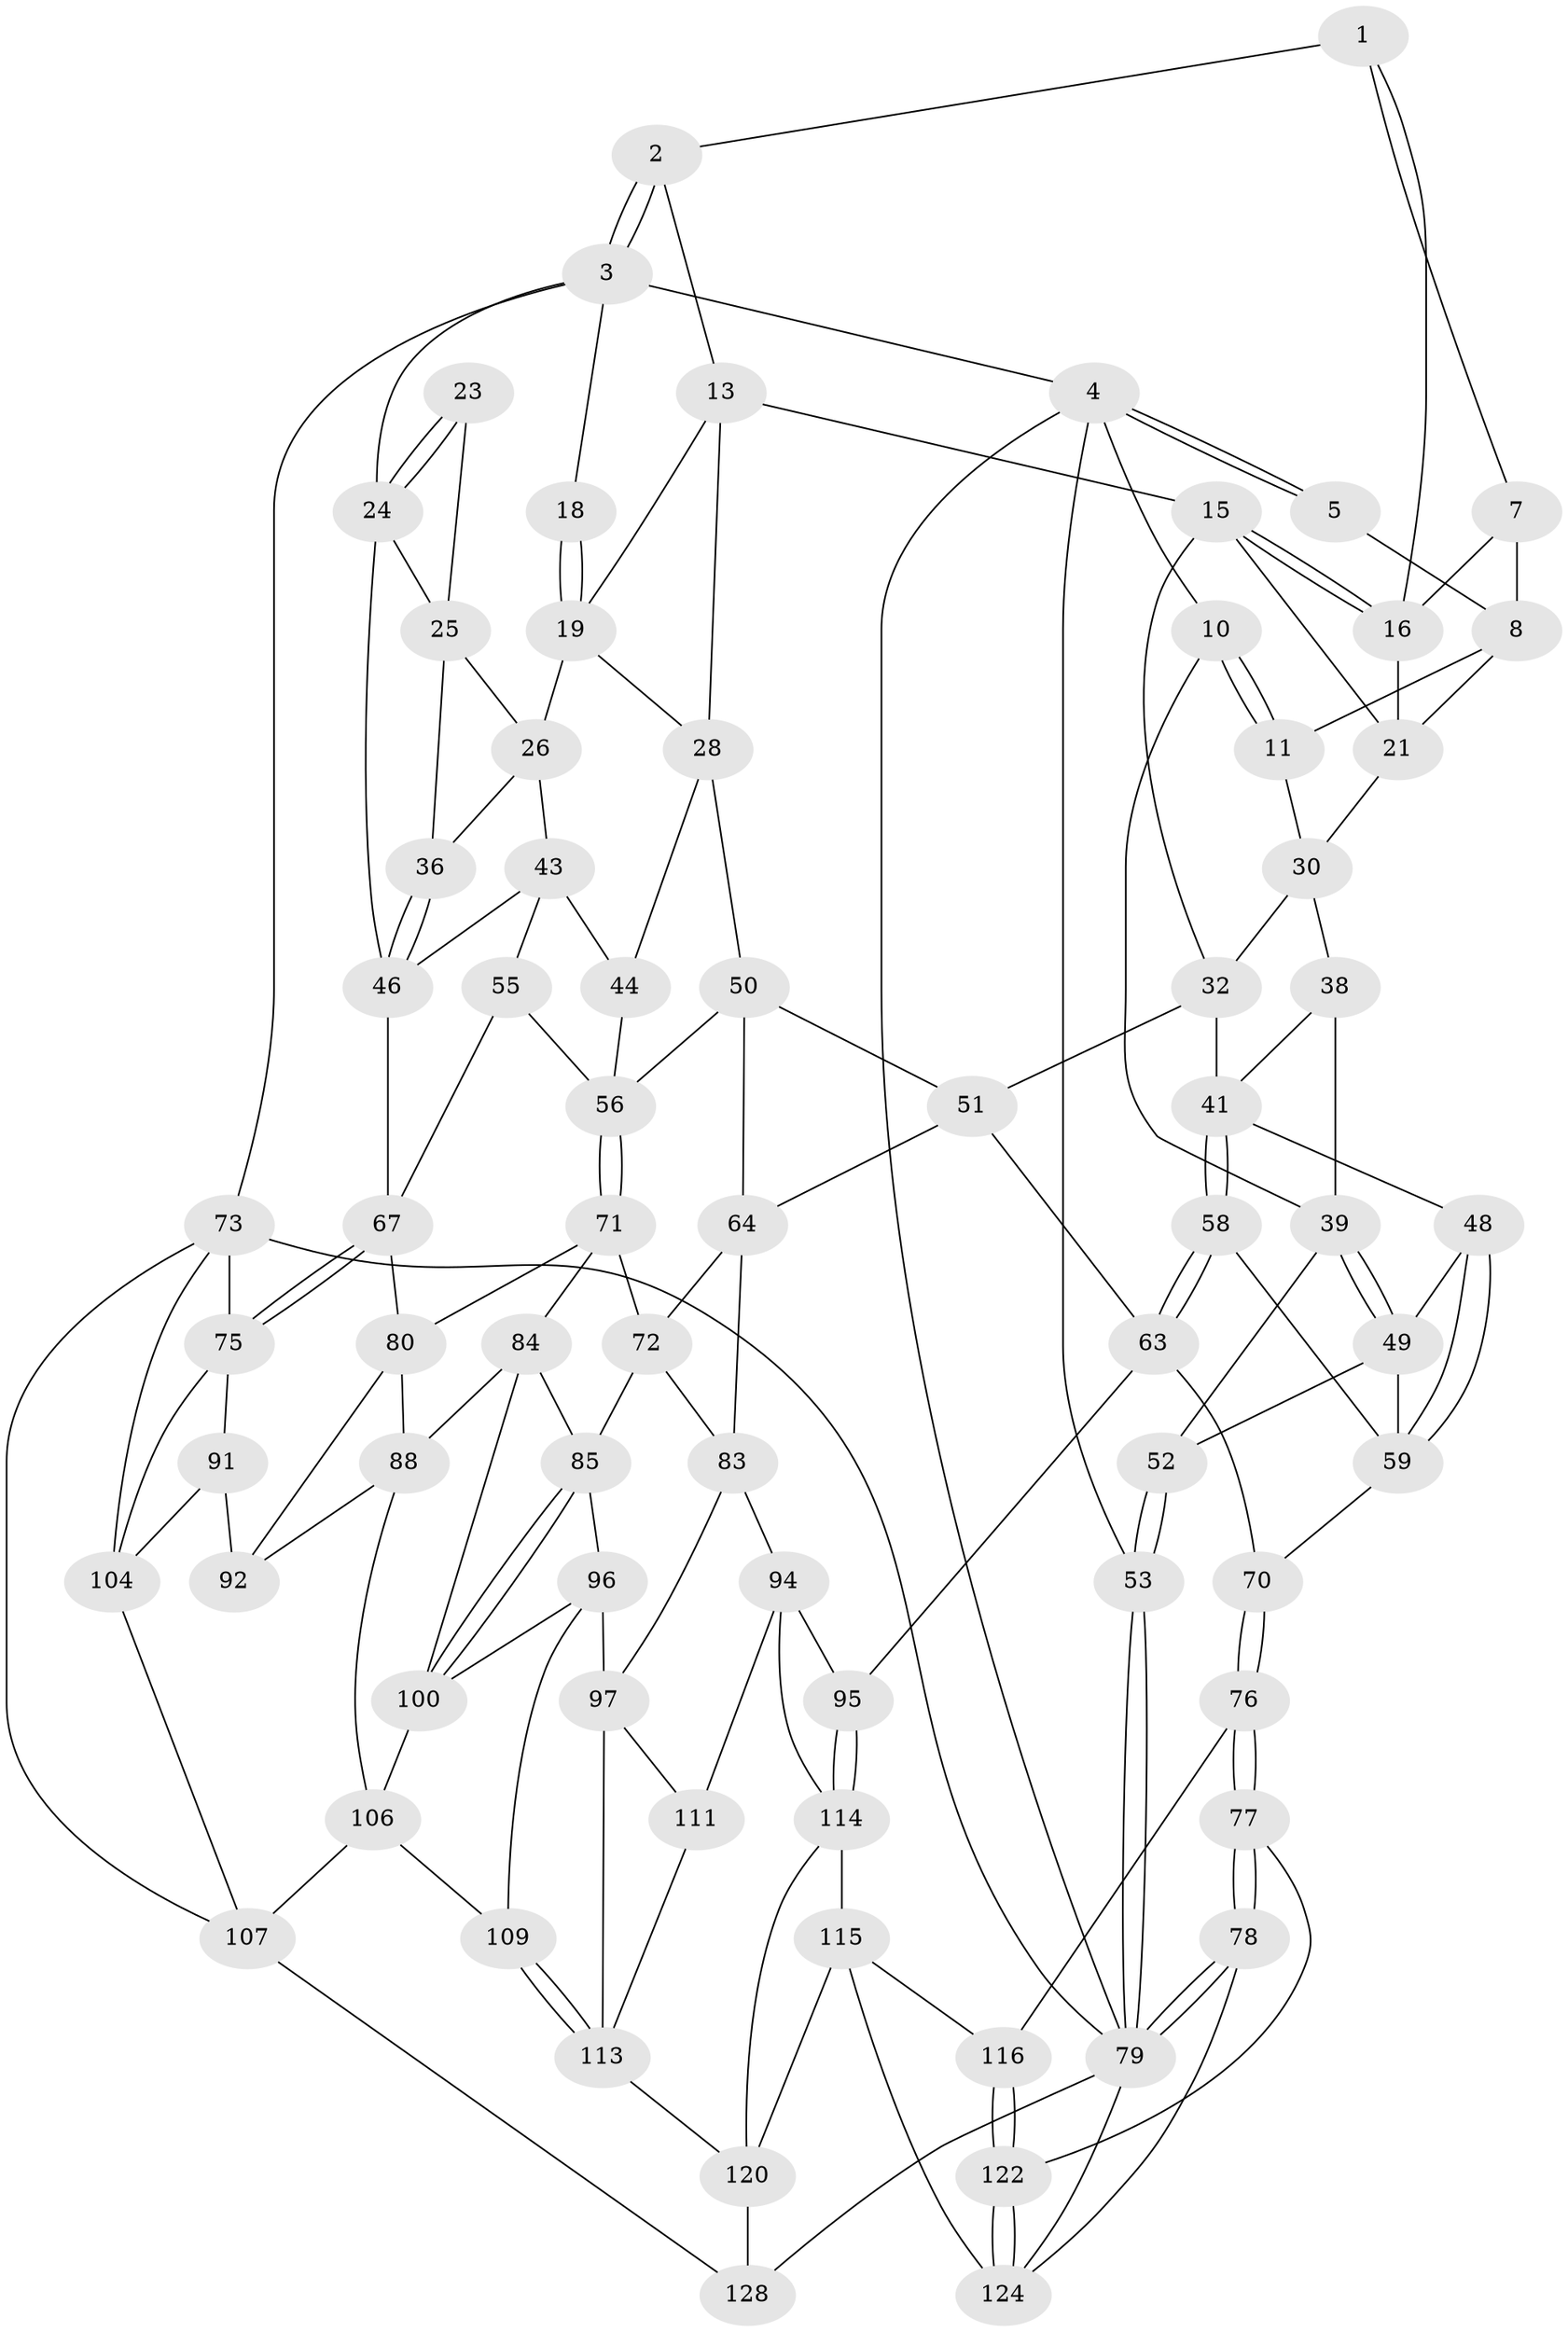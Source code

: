 // Generated by graph-tools (version 1.1) at 2025/24/03/03/25 07:24:33]
// undirected, 76 vertices, 163 edges
graph export_dot {
graph [start="1"]
  node [color=gray90,style=filled];
  1 [pos="+0.5137866814994094+0",super="+6"];
  2 [pos="+0.6619397605846787+0"];
  3 [pos="+1+0",super="+17"];
  4 [pos="+0+0",super="+9"];
  5 [pos="+0.3037624746899712+0"];
  7 [pos="+0.34879784037578826+0"];
  8 [pos="+0.30375657149609747+0",super="+12"];
  10 [pos="+0+0.08834834359245697"];
  11 [pos="+0.12815121477368951+0.12056268182892148"];
  13 [pos="+0.6606939867028668+0",super="+14"];
  15 [pos="+0.5225271872069389+0.1715357237460134",super="+29"];
  16 [pos="+0.48826061000255483+0.10758340821959786",super="+20"];
  18 [pos="+0.7771749002676176+0.08015840443579034"];
  19 [pos="+0.718314096833469+0.07589967211178791",super="+27"];
  21 [pos="+0.3116320745009817+0.10184568751563496",super="+22"];
  23 [pos="+0.8042339454137227+0.11390573376511258"];
  24 [pos="+1+0",super="+35"];
  25 [pos="+0.821467771107752+0.17745295795139607",super="+34"];
  26 [pos="+0.813224728508613+0.1868155481566463",super="+37"];
  28 [pos="+0.6238141053636421+0.2179006088120599",super="+45"];
  30 [pos="+0.27884009932044795+0.20548944021623353",super="+31"];
  32 [pos="+0.3936527297405919+0.27527124926347657",super="+33"];
  36 [pos="+0.8813271918380204+0.2593765136995947"];
  38 [pos="+0.18755568387198687+0.24151176083881604"];
  39 [pos="+0.15439049083444015+0.27001866666646207",super="+40"];
  41 [pos="+0.3559804530301817+0.305199455906285",super="+42"];
  43 [pos="+0.7983340361906385+0.2830389525782854",super="+47"];
  44 [pos="+0.7500004443035204+0.2858946056464962"];
  46 [pos="+0.8617799917696813+0.3516214047183455",super="+66"];
  48 [pos="+0.2002503172255113+0.3256789578133677"];
  49 [pos="+0.15345912640476467+0.3386891099190649",super="+54"];
  50 [pos="+0.6275098747704887+0.26747128871988535",super="+61"];
  51 [pos="+0.5049519745232237+0.3594920333342716",super="+62"];
  52 [pos="+0.08984950445899041+0.38527954539941994"];
  53 [pos="+0+0.40262438371123327"];
  55 [pos="+0.8485959077372448+0.38376551666672964"];
  56 [pos="+0.8191808050023602+0.409276559394467",super="+57"];
  58 [pos="+0.35414863643941036+0.322558216185898"];
  59 [pos="+0.22911348280271956+0.3833915984310478",super="+60"];
  63 [pos="+0.38954497121651266+0.5225353685973284",super="+69"];
  64 [pos="+0.6382317020286595+0.3640653223778819",super="+65"];
  67 [pos="+1+0.46641655898624695",super="+68"];
  70 [pos="+0.19774828369569078+0.5888862545141405"];
  71 [pos="+0.8091269969846051+0.4381800451150457",super="+81"];
  72 [pos="+0.6925075868096356+0.4413609675652311",super="+82"];
  73 [pos="+1+1",super="+74"];
  75 [pos="+1+0.58263722497361",super="+90"];
  76 [pos="+0.1819692507358145+0.6083361596213164"];
  77 [pos="+0.16979800663476993+0.6170725449311143",super="+125"];
  78 [pos="+0+0.7300878658134317",super="+129"];
  79 [pos="+0+0.7243737803729008",super="+131"];
  80 [pos="+0.9255259721278447+0.5193601802463673",super="+87"];
  83 [pos="+0.5819333027167903+0.524987866553141",super="+93"];
  84 [pos="+0.78440739383088+0.5325390729757001",super="+89"];
  85 [pos="+0.6956987004755391+0.5506321284841751",super="+86"];
  88 [pos="+0.8209521349927563+0.5855931892922722",super="+99"];
  91 [pos="+0.9254501498504969+0.6086867767329138",super="+103"];
  92 [pos="+0.916423766910949+0.5945608288805936",super="+98"];
  94 [pos="+0.5031847131179962+0.661376787000555",super="+112"];
  95 [pos="+0.4157109249919132+0.6089456766897752"];
  96 [pos="+0.6446480587399771+0.6528589944701333",super="+102"];
  97 [pos="+0.5962011861356896+0.6638181576794405",super="+110"];
  100 [pos="+0.7309680292611533+0.6201290749888589",super="+101"];
  104 [pos="+0.929105192055361+0.7151823463349294",super="+105"];
  106 [pos="+0.8043369475789407+0.6599900579677439",super="+108"];
  107 [pos="+0.8637214932454107+0.8282763783395879",super="+126"];
  109 [pos="+0.7334478509208765+0.7898600675450463"];
  111 [pos="+0.5791004705617246+0.7489264300911969"];
  113 [pos="+0.7080054927946903+0.8053460907657306",super="+119"];
  114 [pos="+0.40601299905515364+0.7291857779406201",super="+118"];
  115 [pos="+0.39220256152422966+0.7431154671333728",super="+121"];
  116 [pos="+0.309449280322654+0.7492330617531061",super="+117"];
  120 [pos="+0.49231110873312484+0.8710643075639913",super="+127"];
  122 [pos="+0.31781154568476305+0.8684000639985144",super="+123"];
  124 [pos="+0.35409274531177154+0.9111268570113094",super="+130"];
  128 [pos="+0.6820139700215454+1"];
  1 -- 2;
  1 -- 16;
  1 -- 7;
  2 -- 3;
  2 -- 3;
  2 -- 13;
  3 -- 4;
  3 -- 73;
  3 -- 24;
  3 -- 18;
  4 -- 5;
  4 -- 5;
  4 -- 79;
  4 -- 10;
  4 -- 53;
  5 -- 8;
  7 -- 8;
  7 -- 16;
  8 -- 11;
  8 -- 21;
  10 -- 11;
  10 -- 11;
  10 -- 39;
  11 -- 30;
  13 -- 19;
  13 -- 28;
  13 -- 15;
  15 -- 16;
  15 -- 16;
  15 -- 32;
  15 -- 21;
  16 -- 21;
  18 -- 19;
  18 -- 19;
  19 -- 26;
  19 -- 28;
  21 -- 30;
  23 -- 24;
  23 -- 24;
  23 -- 25;
  24 -- 25;
  24 -- 46;
  25 -- 26;
  25 -- 36;
  26 -- 43;
  26 -- 36;
  28 -- 50;
  28 -- 44;
  30 -- 38;
  30 -- 32;
  32 -- 51;
  32 -- 41;
  36 -- 46;
  36 -- 46;
  38 -- 39;
  38 -- 41;
  39 -- 49;
  39 -- 49;
  39 -- 52;
  41 -- 58;
  41 -- 58;
  41 -- 48;
  43 -- 44;
  43 -- 46;
  43 -- 55;
  44 -- 56;
  46 -- 67;
  48 -- 49;
  48 -- 59;
  48 -- 59;
  49 -- 59;
  49 -- 52;
  50 -- 51;
  50 -- 64;
  50 -- 56;
  51 -- 64;
  51 -- 63;
  52 -- 53;
  52 -- 53;
  53 -- 79;
  53 -- 79;
  55 -- 56;
  55 -- 67;
  56 -- 71;
  56 -- 71;
  58 -- 59;
  58 -- 63;
  58 -- 63;
  59 -- 70;
  63 -- 95;
  63 -- 70;
  64 -- 72;
  64 -- 83;
  67 -- 75;
  67 -- 75;
  67 -- 80;
  70 -- 76;
  70 -- 76;
  71 -- 72;
  71 -- 80;
  71 -- 84;
  72 -- 83;
  72 -- 85;
  73 -- 79;
  73 -- 104;
  73 -- 75;
  73 -- 107;
  75 -- 104;
  75 -- 91;
  76 -- 77;
  76 -- 77;
  76 -- 116;
  77 -- 78 [weight=2];
  77 -- 78;
  77 -- 122;
  78 -- 79;
  78 -- 79;
  78 -- 124;
  79 -- 128;
  79 -- 124;
  80 -- 88;
  80 -- 92;
  83 -- 97;
  83 -- 94;
  84 -- 85;
  84 -- 88;
  84 -- 100;
  85 -- 100;
  85 -- 100;
  85 -- 96;
  88 -- 106;
  88 -- 92;
  91 -- 92 [weight=2];
  91 -- 104;
  94 -- 95;
  94 -- 111;
  94 -- 114;
  95 -- 114;
  95 -- 114;
  96 -- 97;
  96 -- 109;
  96 -- 100;
  97 -- 113;
  97 -- 111;
  100 -- 106;
  104 -- 107;
  106 -- 107;
  106 -- 109;
  107 -- 128;
  109 -- 113;
  109 -- 113;
  111 -- 113;
  113 -- 120;
  114 -- 115;
  114 -- 120;
  115 -- 116;
  115 -- 120;
  115 -- 124;
  116 -- 122 [weight=2];
  116 -- 122;
  120 -- 128;
  122 -- 124;
  122 -- 124;
}
